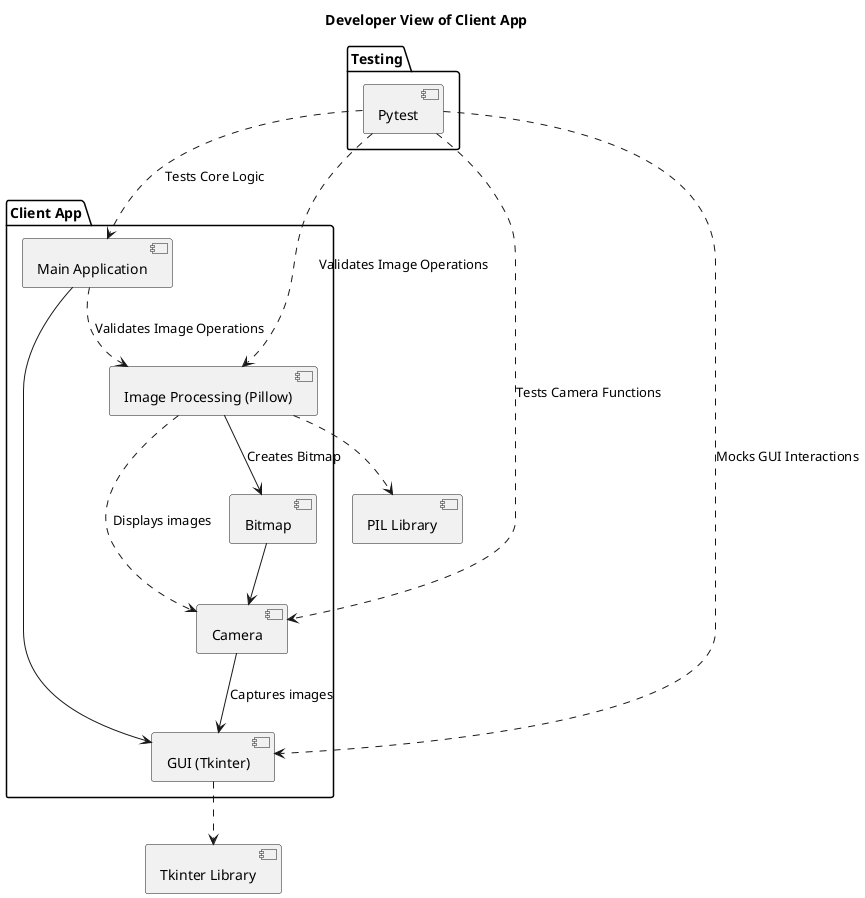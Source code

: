 @startuml DeveloperView
title Developer View of Client App

package "Client App" {
    component "Main Application" as MainApp
    component "Image Processing (Pillow)" as Pillow
    component "Camera" as Camera
    component "Bitmap" as Bitmap
    component "GUI (Tkinter)" as GUI

    MainApp --> GUI
    MainApp ..> Pillow : "Validates Image Operations"
    
    Bitmap --> Camera
    Camera --> GUI : "Captures images"
  
    Pillow ..> Camera : "Displays images"
    Pillow --> Bitmap : "Creates Bitmap"

}
GUI ..> [Tkinter Library]
  Pillow ..> [PIL Library]
package "Testing" {
    component "Pytest" as Pytest
    Pytest ..> MainApp : "Tests Core Logic"
    Pytest ..> GUI : "Mocks GUI Interactions"
    Pytest ..> Pillow : "Validates Image Operations"
    Pytest ..> Camera : "Tests Camera Functions"
}

@enduml